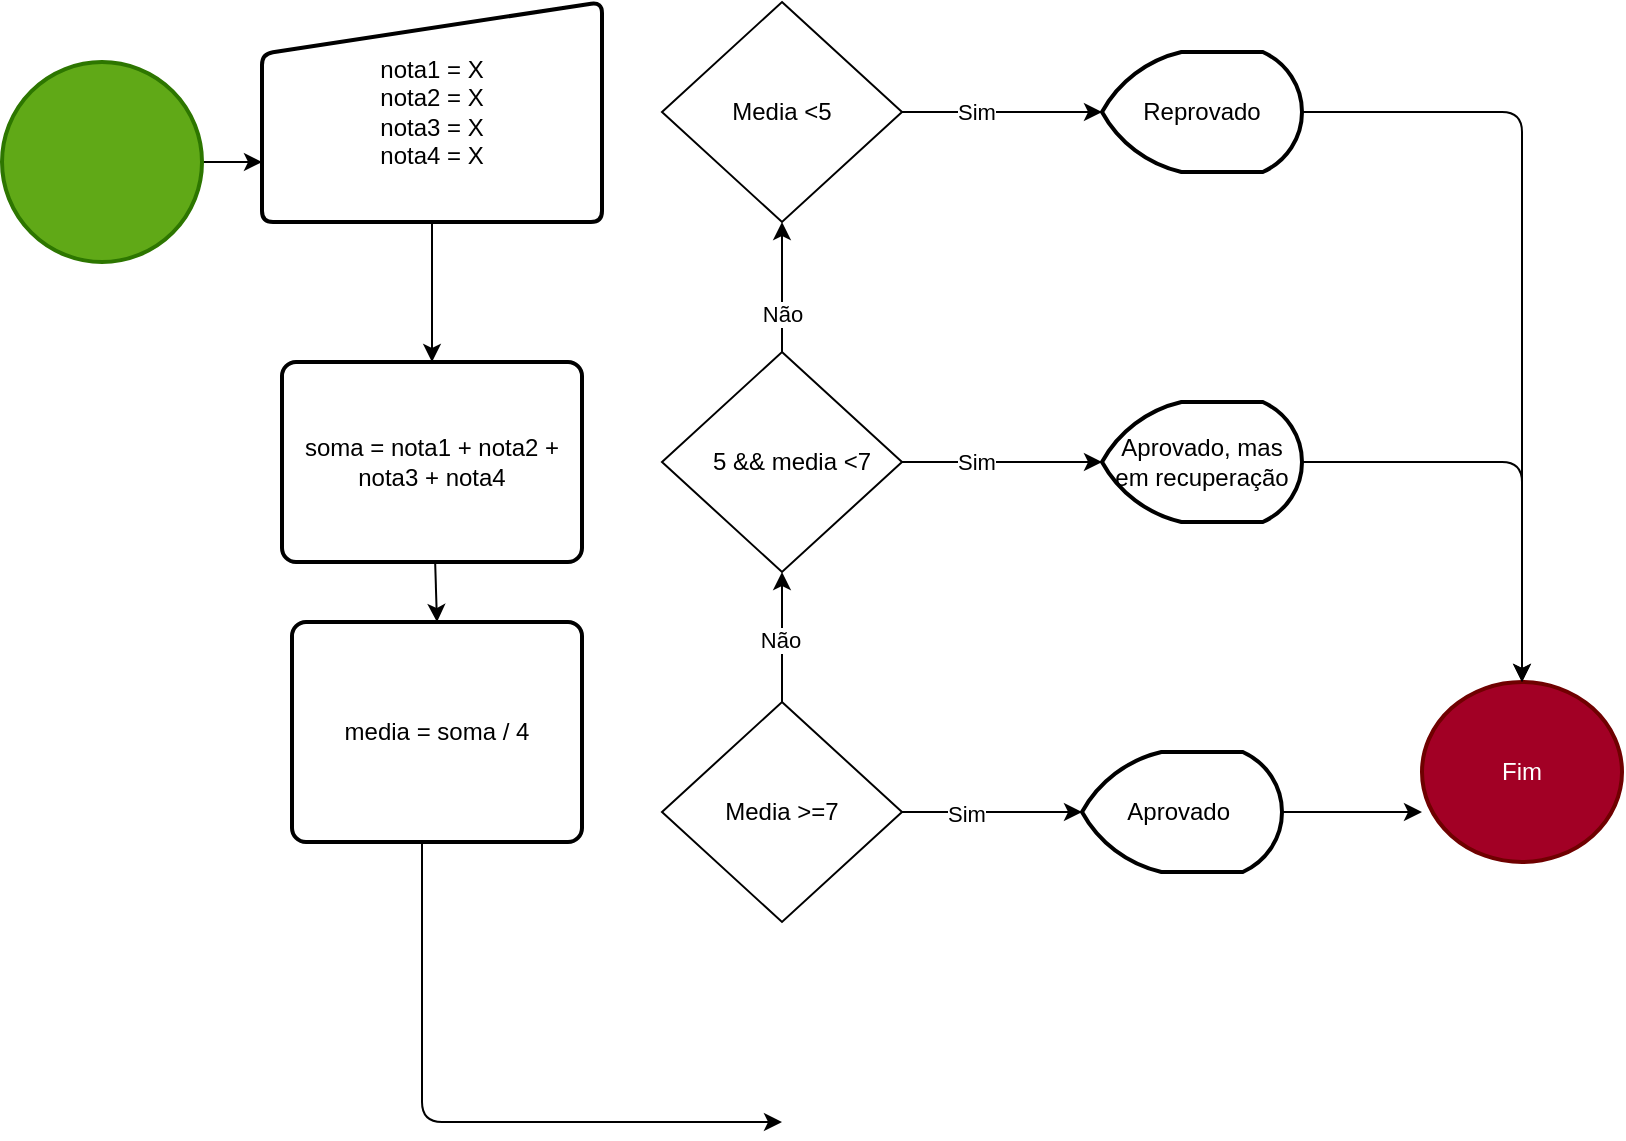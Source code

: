 <mxfile>
    <diagram id="ICZM-pQt48xGWOXCjLxJ" name="Page-1">
        <mxGraphModel dx="1783" dy="619" grid="1" gridSize="10" guides="1" tooltips="1" connect="1" arrows="1" fold="1" page="1" pageScale="1" pageWidth="850" pageHeight="1100" math="0" shadow="0">
            <root>
                <mxCell id="0"/>
                <mxCell id="1" parent="0"/>
                <mxCell id="4" style="edgeStyle=none;html=1;exitX=0.855;exitY=0.145;exitDx=0;exitDy=0;exitPerimeter=0;" parent="1" source="2" edge="1">
                    <mxGeometry relative="1" as="geometry">
                        <mxPoint x="40" y="90" as="targetPoint"/>
                        <Array as="points">
                            <mxPoint y="90"/>
                            <mxPoint x="20" y="90"/>
                        </Array>
                    </mxGeometry>
                </mxCell>
                <mxCell id="2" value="" style="strokeWidth=2;html=1;shape=mxgraph.flowchart.start_2;whiteSpace=wrap;fillColor=#60a917;fontColor=#ffffff;strokeColor=#2D7600;" parent="1" vertex="1">
                    <mxGeometry x="-90" y="40" width="100" height="100" as="geometry"/>
                </mxCell>
                <mxCell id="7" style="edgeStyle=none;html=1;entryX=0.5;entryY=0;entryDx=0;entryDy=0;" parent="1" source="3" target="6" edge="1">
                    <mxGeometry relative="1" as="geometry"/>
                </mxCell>
                <mxCell id="3" value="nota1 = X&lt;br&gt;nota2 = X&lt;br&gt;nota3 = X&lt;br&gt;nota4 = X" style="html=1;strokeWidth=2;shape=manualInput;whiteSpace=wrap;rounded=1;size=26;arcSize=11;" parent="1" vertex="1">
                    <mxGeometry x="40" y="10" width="170" height="110" as="geometry"/>
                </mxCell>
                <mxCell id="9" style="edgeStyle=none;html=1;entryX=0.5;entryY=0;entryDx=0;entryDy=0;" parent="1" source="6" target="8" edge="1">
                    <mxGeometry relative="1" as="geometry"/>
                </mxCell>
                <mxCell id="6" value="soma = nota1 + nota2 + nota3 + nota4" style="rounded=1;whiteSpace=wrap;html=1;absoluteArcSize=1;arcSize=14;strokeWidth=2;" parent="1" vertex="1">
                    <mxGeometry x="50" y="190" width="150" height="100" as="geometry"/>
                </mxCell>
                <mxCell id="57" style="edgeStyle=none;html=1;" edge="1" parent="1">
                    <mxGeometry relative="1" as="geometry">
                        <mxPoint x="300" y="570" as="targetPoint"/>
                        <mxPoint x="120" y="430" as="sourcePoint"/>
                        <Array as="points">
                            <mxPoint x="120" y="570"/>
                        </Array>
                    </mxGeometry>
                </mxCell>
                <mxCell id="8" value="media = soma / 4" style="rounded=1;whiteSpace=wrap;html=1;absoluteArcSize=1;arcSize=14;strokeWidth=2;" parent="1" vertex="1">
                    <mxGeometry x="55" y="320" width="145" height="110" as="geometry"/>
                </mxCell>
                <mxCell id="13" style="edgeStyle=none;html=1;" parent="1" source="10" edge="1">
                    <mxGeometry relative="1" as="geometry">
                        <mxPoint x="620" y="415" as="targetPoint"/>
                        <Array as="points">
                            <mxPoint x="590" y="415"/>
                        </Array>
                    </mxGeometry>
                </mxCell>
                <mxCell id="10" value="Aprovado&amp;nbsp;" style="strokeWidth=2;html=1;shape=mxgraph.flowchart.display;whiteSpace=wrap;" parent="1" vertex="1">
                    <mxGeometry x="450" y="385" width="100" height="60" as="geometry"/>
                </mxCell>
                <mxCell id="12" value="Fim" style="strokeWidth=2;html=1;shape=mxgraph.flowchart.start_2;whiteSpace=wrap;fillColor=#a20025;fontColor=#ffffff;strokeColor=#6F0000;" parent="1" vertex="1">
                    <mxGeometry x="620" y="350" width="100" height="90" as="geometry"/>
                </mxCell>
                <mxCell id="15" value="" style="edgeStyle=none;html=1;" edge="1" parent="1" source="KQGZPbAh5smx6p1HLrP4-13" target="10">
                    <mxGeometry relative="1" as="geometry"/>
                </mxCell>
                <mxCell id="25" value="Sim" style="edgeLabel;html=1;align=center;verticalAlign=middle;resizable=0;points=[];" vertex="1" connectable="0" parent="15">
                    <mxGeometry x="-0.286" y="-1" relative="1" as="geometry">
                        <mxPoint as="offset"/>
                    </mxGeometry>
                </mxCell>
                <mxCell id="47" style="edgeStyle=none;html=1;entryX=0.5;entryY=1;entryDx=0;entryDy=0;" edge="1" parent="1" source="KQGZPbAh5smx6p1HLrP4-13" target="33">
                    <mxGeometry relative="1" as="geometry">
                        <Array as="points">
                            <mxPoint x="300" y="320"/>
                        </Array>
                    </mxGeometry>
                </mxCell>
                <mxCell id="51" value="Não" style="edgeLabel;html=1;align=center;verticalAlign=middle;resizable=0;points=[];" vertex="1" connectable="0" parent="47">
                    <mxGeometry x="-0.041" y="1" relative="1" as="geometry">
                        <mxPoint as="offset"/>
                    </mxGeometry>
                </mxCell>
                <mxCell id="KQGZPbAh5smx6p1HLrP4-13" value="Media &amp;gt;=7" style="rhombus;whiteSpace=wrap;html=1;" parent="1" vertex="1">
                    <mxGeometry x="240" y="360" width="120" height="110" as="geometry"/>
                </mxCell>
                <mxCell id="21" style="edgeStyle=none;html=1;entryX=0.5;entryY=0;entryDx=0;entryDy=0;entryPerimeter=0;" edge="1" parent="1" source="20" target="12">
                    <mxGeometry relative="1" as="geometry">
                        <mxPoint x="680" y="100" as="targetPoint"/>
                        <Array as="points">
                            <mxPoint x="670" y="240"/>
                        </Array>
                    </mxGeometry>
                </mxCell>
                <mxCell id="20" value="Aprovado, mas em recuperação" style="strokeWidth=2;html=1;shape=mxgraph.flowchart.display;whiteSpace=wrap;" vertex="1" parent="1">
                    <mxGeometry x="460" y="210" width="100" height="60" as="geometry"/>
                </mxCell>
                <mxCell id="36" style="edgeStyle=none;html=1;entryX=0;entryY=0.5;entryDx=0;entryDy=0;entryPerimeter=0;" edge="1" parent="1" source="33" target="20">
                    <mxGeometry relative="1" as="geometry"/>
                </mxCell>
                <mxCell id="38" value="Sim" style="edgeLabel;html=1;align=center;verticalAlign=middle;resizable=0;points=[];" vertex="1" connectable="0" parent="36">
                    <mxGeometry x="-0.267" relative="1" as="geometry">
                        <mxPoint as="offset"/>
                    </mxGeometry>
                </mxCell>
                <mxCell id="48" style="edgeStyle=none;html=1;" edge="1" parent="1" source="33" target="37">
                    <mxGeometry relative="1" as="geometry"/>
                </mxCell>
                <mxCell id="52" value="Não" style="edgeLabel;html=1;align=center;verticalAlign=middle;resizable=0;points=[];" vertex="1" connectable="0" parent="48">
                    <mxGeometry x="-0.41" relative="1" as="geometry">
                        <mxPoint as="offset"/>
                    </mxGeometry>
                </mxCell>
                <mxCell id="33" value="&amp;nbsp; &amp;nbsp;5 &amp;amp;&amp;amp; media &amp;lt;7" style="rhombus;whiteSpace=wrap;html=1;" vertex="1" parent="1">
                    <mxGeometry x="240" y="185" width="120" height="110" as="geometry"/>
                </mxCell>
                <mxCell id="41" style="edgeStyle=none;html=1;entryX=0;entryY=0.5;entryDx=0;entryDy=0;entryPerimeter=0;" edge="1" parent="1" source="37" target="39">
                    <mxGeometry relative="1" as="geometry">
                        <Array as="points"/>
                    </mxGeometry>
                </mxCell>
                <mxCell id="50" value="Sim" style="edgeLabel;html=1;align=center;verticalAlign=middle;resizable=0;points=[];" vertex="1" connectable="0" parent="41">
                    <mxGeometry x="-0.267" relative="1" as="geometry">
                        <mxPoint as="offset"/>
                    </mxGeometry>
                </mxCell>
                <mxCell id="37" value="Media &amp;lt;5" style="rhombus;whiteSpace=wrap;html=1;" vertex="1" parent="1">
                    <mxGeometry x="240" y="10" width="120" height="110" as="geometry"/>
                </mxCell>
                <mxCell id="39" value="Reprovado" style="strokeWidth=2;html=1;shape=mxgraph.flowchart.display;whiteSpace=wrap;" vertex="1" parent="1">
                    <mxGeometry x="460" y="35" width="100" height="60" as="geometry"/>
                </mxCell>
                <mxCell id="43" style="edgeStyle=none;html=1;exitX=1;exitY=0.5;exitDx=0;exitDy=0;exitPerimeter=0;" edge="1" parent="1" source="39">
                    <mxGeometry relative="1" as="geometry">
                        <mxPoint x="670" y="350" as="targetPoint"/>
                        <mxPoint x="560" y="95" as="sourcePoint"/>
                        <Array as="points">
                            <mxPoint x="670" y="65"/>
                        </Array>
                    </mxGeometry>
                </mxCell>
            </root>
        </mxGraphModel>
    </diagram>
</mxfile>